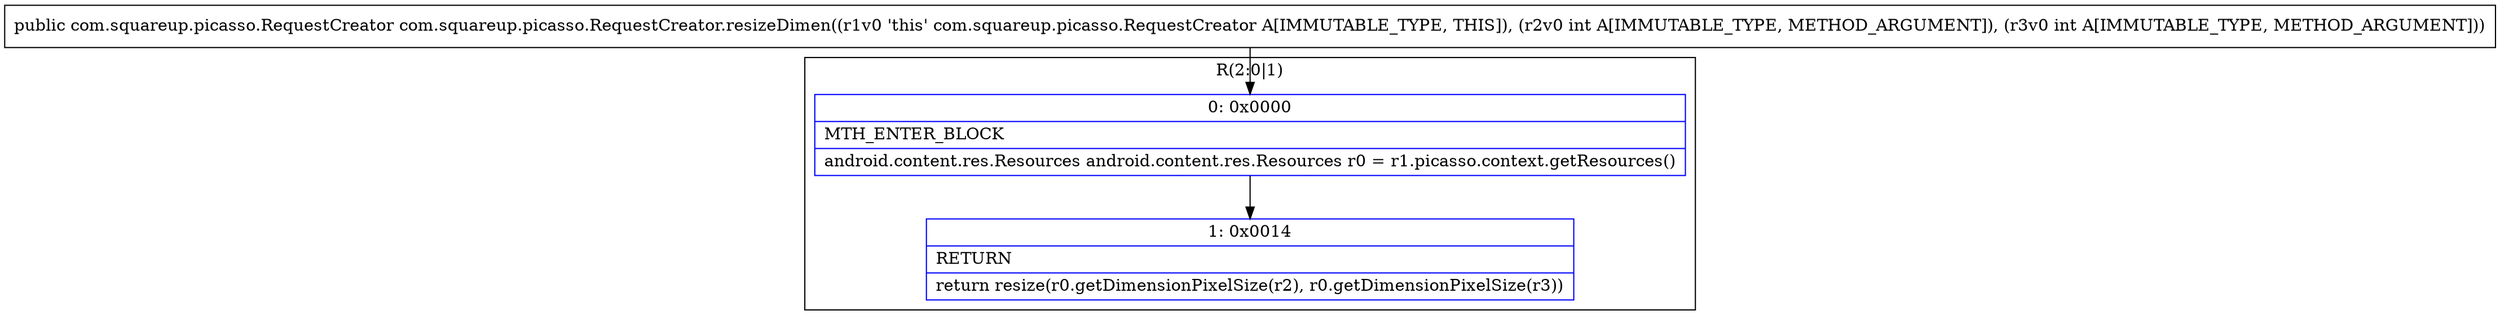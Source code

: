 digraph "CFG forcom.squareup.picasso.RequestCreator.resizeDimen(II)Lcom\/squareup\/picasso\/RequestCreator;" {
subgraph cluster_Region_596582945 {
label = "R(2:0|1)";
node [shape=record,color=blue];
Node_0 [shape=record,label="{0\:\ 0x0000|MTH_ENTER_BLOCK\l|android.content.res.Resources android.content.res.Resources r0 = r1.picasso.context.getResources()\l}"];
Node_1 [shape=record,label="{1\:\ 0x0014|RETURN\l|return resize(r0.getDimensionPixelSize(r2), r0.getDimensionPixelSize(r3))\l}"];
}
MethodNode[shape=record,label="{public com.squareup.picasso.RequestCreator com.squareup.picasso.RequestCreator.resizeDimen((r1v0 'this' com.squareup.picasso.RequestCreator A[IMMUTABLE_TYPE, THIS]), (r2v0 int A[IMMUTABLE_TYPE, METHOD_ARGUMENT]), (r3v0 int A[IMMUTABLE_TYPE, METHOD_ARGUMENT])) }"];
MethodNode -> Node_0;
Node_0 -> Node_1;
}

